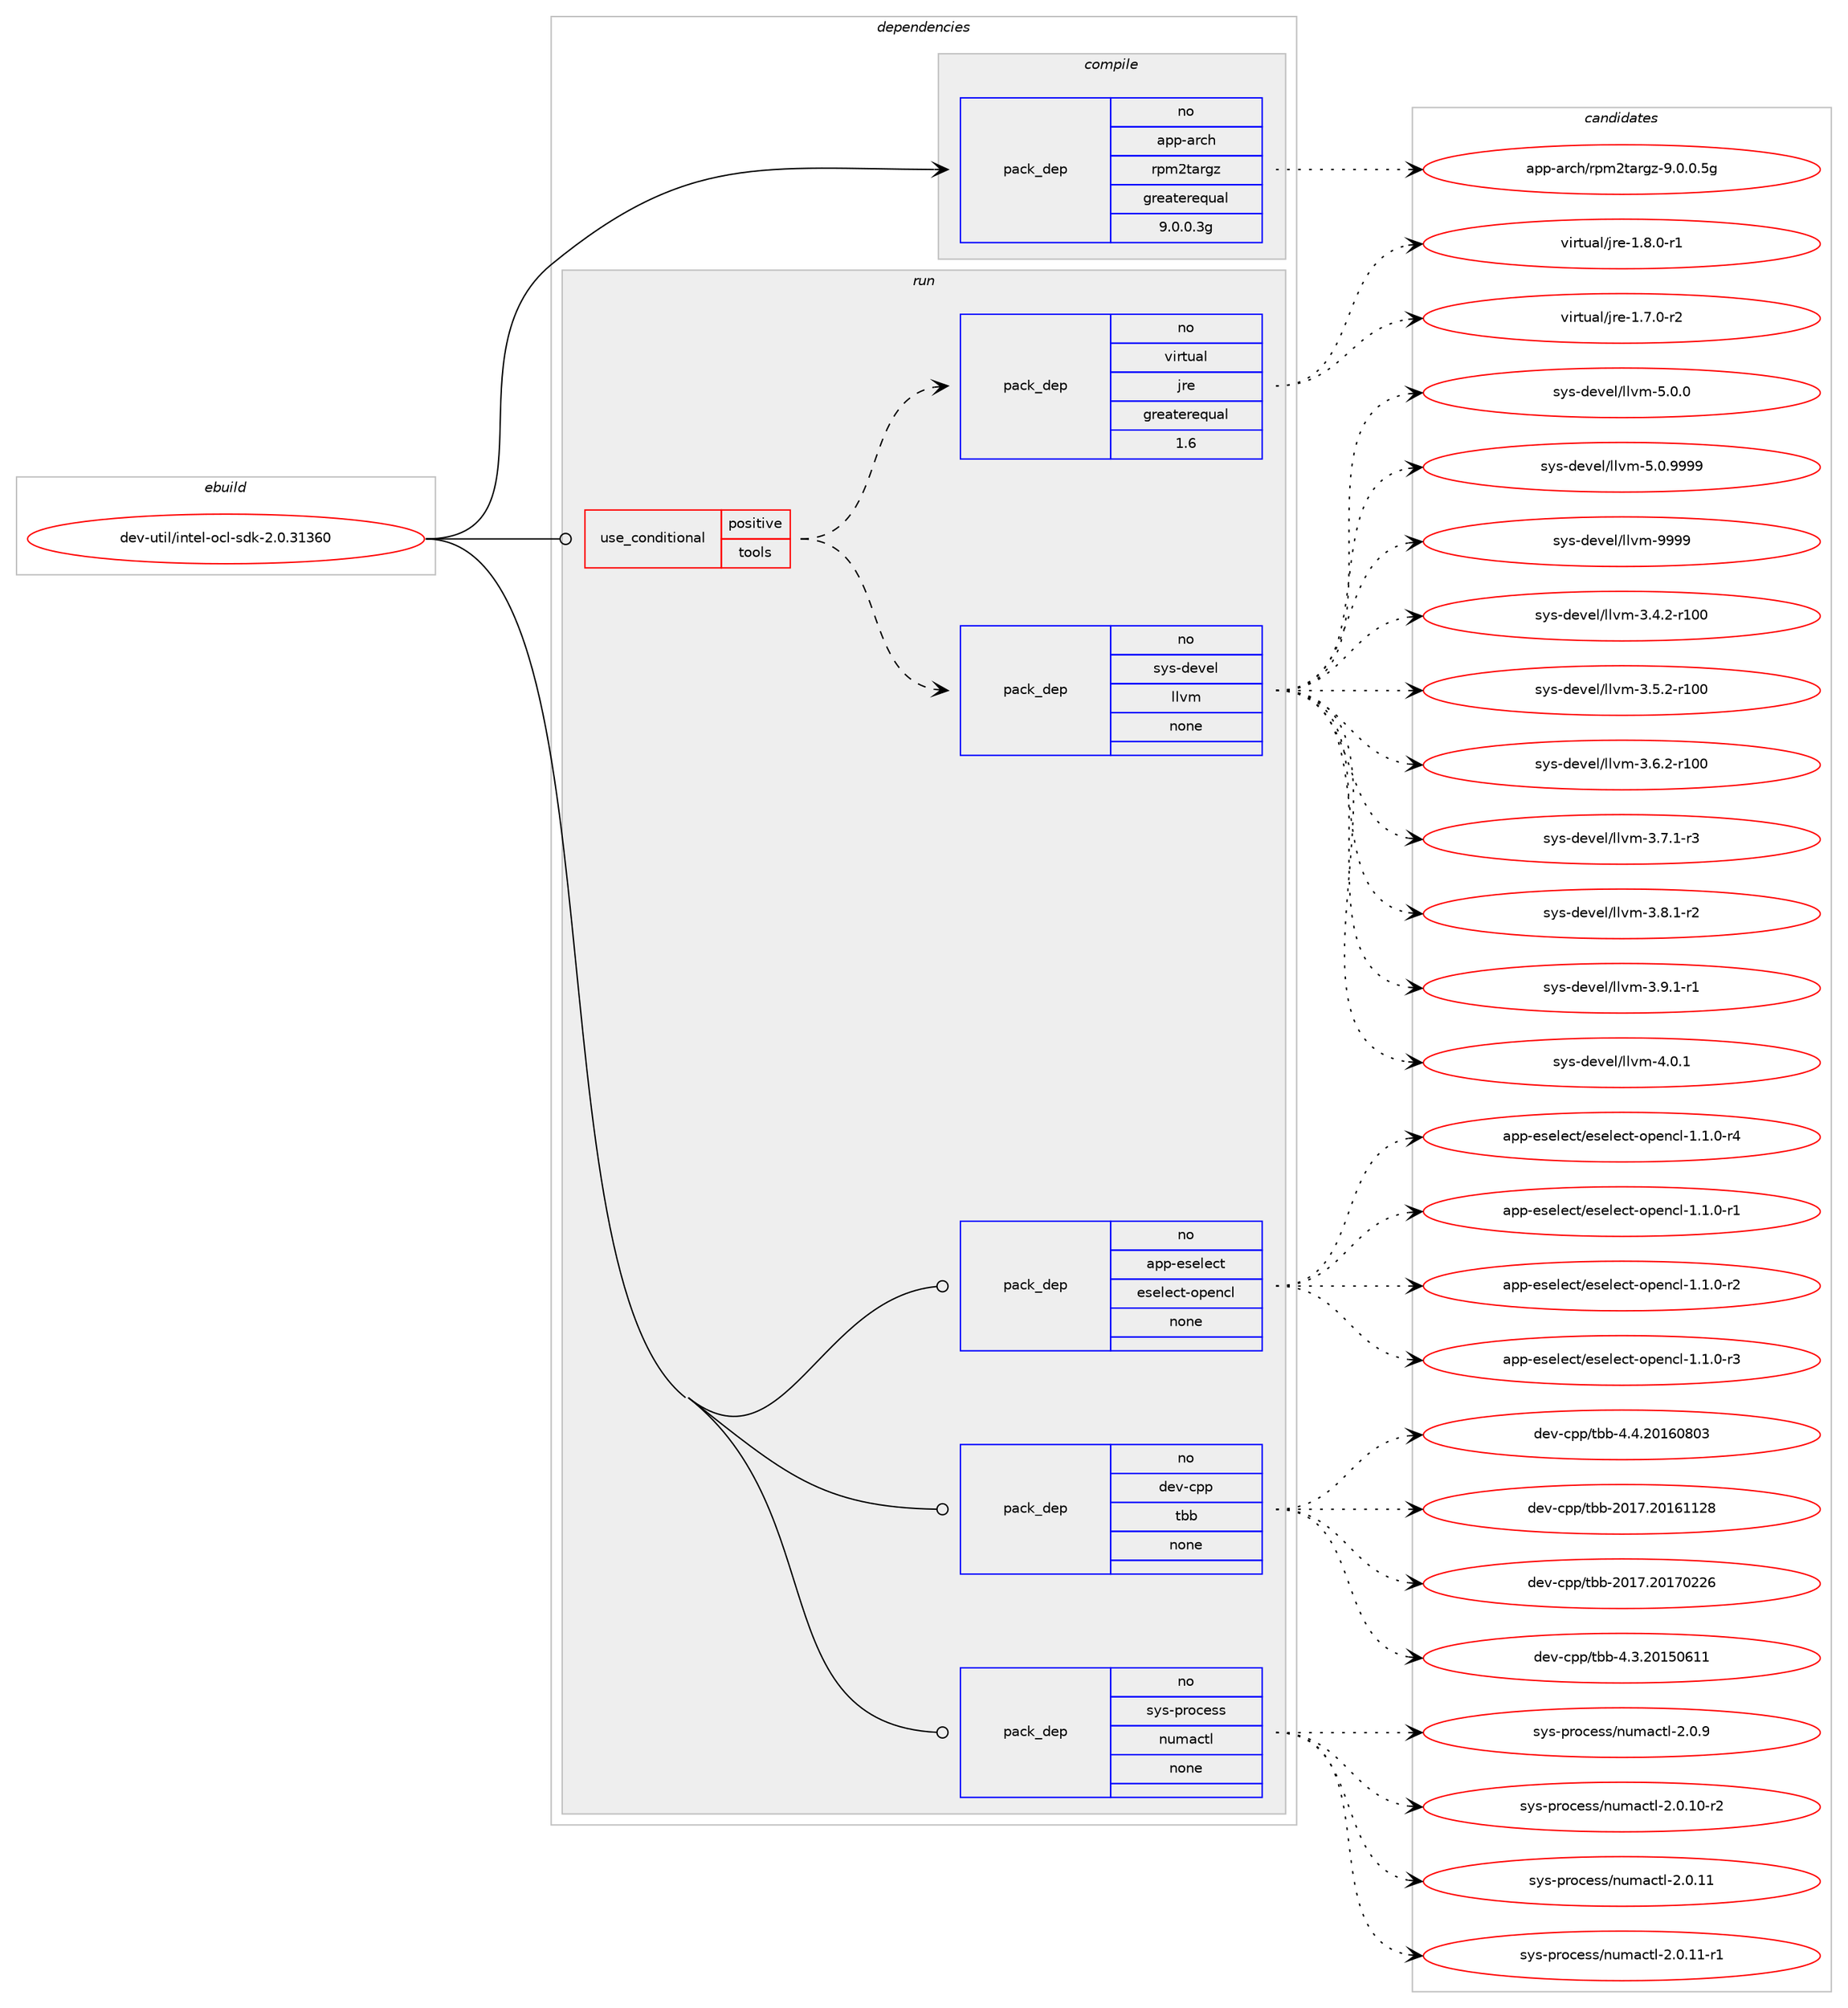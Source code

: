 digraph prolog {

# *************
# Graph options
# *************

newrank=true;
concentrate=true;
compound=true;
graph [rankdir=LR,fontname=Helvetica,fontsize=10,ranksep=1.5];#, ranksep=2.5, nodesep=0.2];
edge  [arrowhead=vee];
node  [fontname=Helvetica,fontsize=10];

# **********
# The ebuild
# **********

subgraph cluster_leftcol {
color=gray;
rank=same;
label=<<i>ebuild</i>>;
id [label="dev-util/intel-ocl-sdk-2.0.31360", color=red, width=4, href="../dev-util/intel-ocl-sdk-2.0.31360.svg"];
}

# ****************
# The dependencies
# ****************

subgraph cluster_midcol {
color=gray;
label=<<i>dependencies</i>>;
subgraph cluster_compile {
fillcolor="#eeeeee";
style=filled;
label=<<i>compile</i>>;
subgraph pack203661 {
dependency286204 [label=<<TABLE BORDER="0" CELLBORDER="1" CELLSPACING="0" CELLPADDING="4" WIDTH="220"><TR><TD ROWSPAN="6" CELLPADDING="30">pack_dep</TD></TR><TR><TD WIDTH="110">no</TD></TR><TR><TD>app-arch</TD></TR><TR><TD>rpm2targz</TD></TR><TR><TD>greaterequal</TD></TR><TR><TD>9.0.0.3g</TD></TR></TABLE>>, shape=none, color=blue];
}
id:e -> dependency286204:w [weight=20,style="solid",arrowhead="vee"];
}
subgraph cluster_compileandrun {
fillcolor="#eeeeee";
style=filled;
label=<<i>compile and run</i>>;
}
subgraph cluster_run {
fillcolor="#eeeeee";
style=filled;
label=<<i>run</i>>;
subgraph cond78295 {
dependency286205 [label=<<TABLE BORDER="0" CELLBORDER="1" CELLSPACING="0" CELLPADDING="4"><TR><TD ROWSPAN="3" CELLPADDING="10">use_conditional</TD></TR><TR><TD>positive</TD></TR><TR><TD>tools</TD></TR></TABLE>>, shape=none, color=red];
subgraph pack203662 {
dependency286206 [label=<<TABLE BORDER="0" CELLBORDER="1" CELLSPACING="0" CELLPADDING="4" WIDTH="220"><TR><TD ROWSPAN="6" CELLPADDING="30">pack_dep</TD></TR><TR><TD WIDTH="110">no</TD></TR><TR><TD>sys-devel</TD></TR><TR><TD>llvm</TD></TR><TR><TD>none</TD></TR><TR><TD></TD></TR></TABLE>>, shape=none, color=blue];
}
dependency286205:e -> dependency286206:w [weight=20,style="dashed",arrowhead="vee"];
subgraph pack203663 {
dependency286207 [label=<<TABLE BORDER="0" CELLBORDER="1" CELLSPACING="0" CELLPADDING="4" WIDTH="220"><TR><TD ROWSPAN="6" CELLPADDING="30">pack_dep</TD></TR><TR><TD WIDTH="110">no</TD></TR><TR><TD>virtual</TD></TR><TR><TD>jre</TD></TR><TR><TD>greaterequal</TD></TR><TR><TD>1.6</TD></TR></TABLE>>, shape=none, color=blue];
}
dependency286205:e -> dependency286207:w [weight=20,style="dashed",arrowhead="vee"];
}
id:e -> dependency286205:w [weight=20,style="solid",arrowhead="odot"];
subgraph pack203664 {
dependency286208 [label=<<TABLE BORDER="0" CELLBORDER="1" CELLSPACING="0" CELLPADDING="4" WIDTH="220"><TR><TD ROWSPAN="6" CELLPADDING="30">pack_dep</TD></TR><TR><TD WIDTH="110">no</TD></TR><TR><TD>app-eselect</TD></TR><TR><TD>eselect-opencl</TD></TR><TR><TD>none</TD></TR><TR><TD></TD></TR></TABLE>>, shape=none, color=blue];
}
id:e -> dependency286208:w [weight=20,style="solid",arrowhead="odot"];
subgraph pack203665 {
dependency286209 [label=<<TABLE BORDER="0" CELLBORDER="1" CELLSPACING="0" CELLPADDING="4" WIDTH="220"><TR><TD ROWSPAN="6" CELLPADDING="30">pack_dep</TD></TR><TR><TD WIDTH="110">no</TD></TR><TR><TD>dev-cpp</TD></TR><TR><TD>tbb</TD></TR><TR><TD>none</TD></TR><TR><TD></TD></TR></TABLE>>, shape=none, color=blue];
}
id:e -> dependency286209:w [weight=20,style="solid",arrowhead="odot"];
subgraph pack203666 {
dependency286210 [label=<<TABLE BORDER="0" CELLBORDER="1" CELLSPACING="0" CELLPADDING="4" WIDTH="220"><TR><TD ROWSPAN="6" CELLPADDING="30">pack_dep</TD></TR><TR><TD WIDTH="110">no</TD></TR><TR><TD>sys-process</TD></TR><TR><TD>numactl</TD></TR><TR><TD>none</TD></TR><TR><TD></TD></TR></TABLE>>, shape=none, color=blue];
}
id:e -> dependency286210:w [weight=20,style="solid",arrowhead="odot"];
}
}

# **************
# The candidates
# **************

subgraph cluster_choices {
rank=same;
color=gray;
label=<<i>candidates</i>>;

subgraph choice203661 {
color=black;
nodesep=1;
choice971121124597114991044711411210950116971141031224557464846484653103 [label="app-arch/rpm2targz-9.0.0.5g", color=red, width=4,href="../app-arch/rpm2targz-9.0.0.5g.svg"];
dependency286204:e -> choice971121124597114991044711411210950116971141031224557464846484653103:w [style=dotted,weight="100"];
}
subgraph choice203662 {
color=black;
nodesep=1;
choice115121115451001011181011084710810811810945514652465045114494848 [label="sys-devel/llvm-3.4.2-r100", color=red, width=4,href="../sys-devel/llvm-3.4.2-r100.svg"];
choice115121115451001011181011084710810811810945514653465045114494848 [label="sys-devel/llvm-3.5.2-r100", color=red, width=4,href="../sys-devel/llvm-3.5.2-r100.svg"];
choice115121115451001011181011084710810811810945514654465045114494848 [label="sys-devel/llvm-3.6.2-r100", color=red, width=4,href="../sys-devel/llvm-3.6.2-r100.svg"];
choice11512111545100101118101108471081081181094551465546494511451 [label="sys-devel/llvm-3.7.1-r3", color=red, width=4,href="../sys-devel/llvm-3.7.1-r3.svg"];
choice11512111545100101118101108471081081181094551465646494511450 [label="sys-devel/llvm-3.8.1-r2", color=red, width=4,href="../sys-devel/llvm-3.8.1-r2.svg"];
choice11512111545100101118101108471081081181094551465746494511449 [label="sys-devel/llvm-3.9.1-r1", color=red, width=4,href="../sys-devel/llvm-3.9.1-r1.svg"];
choice1151211154510010111810110847108108118109455246484649 [label="sys-devel/llvm-4.0.1", color=red, width=4,href="../sys-devel/llvm-4.0.1.svg"];
choice1151211154510010111810110847108108118109455346484648 [label="sys-devel/llvm-5.0.0", color=red, width=4,href="../sys-devel/llvm-5.0.0.svg"];
choice1151211154510010111810110847108108118109455346484657575757 [label="sys-devel/llvm-5.0.9999", color=red, width=4,href="../sys-devel/llvm-5.0.9999.svg"];
choice11512111545100101118101108471081081181094557575757 [label="sys-devel/llvm-9999", color=red, width=4,href="../sys-devel/llvm-9999.svg"];
dependency286206:e -> choice115121115451001011181011084710810811810945514652465045114494848:w [style=dotted,weight="100"];
dependency286206:e -> choice115121115451001011181011084710810811810945514653465045114494848:w [style=dotted,weight="100"];
dependency286206:e -> choice115121115451001011181011084710810811810945514654465045114494848:w [style=dotted,weight="100"];
dependency286206:e -> choice11512111545100101118101108471081081181094551465546494511451:w [style=dotted,weight="100"];
dependency286206:e -> choice11512111545100101118101108471081081181094551465646494511450:w [style=dotted,weight="100"];
dependency286206:e -> choice11512111545100101118101108471081081181094551465746494511449:w [style=dotted,weight="100"];
dependency286206:e -> choice1151211154510010111810110847108108118109455246484649:w [style=dotted,weight="100"];
dependency286206:e -> choice1151211154510010111810110847108108118109455346484648:w [style=dotted,weight="100"];
dependency286206:e -> choice1151211154510010111810110847108108118109455346484657575757:w [style=dotted,weight="100"];
dependency286206:e -> choice11512111545100101118101108471081081181094557575757:w [style=dotted,weight="100"];
}
subgraph choice203663 {
color=black;
nodesep=1;
choice11810511411611797108471061141014549465546484511450 [label="virtual/jre-1.7.0-r2", color=red, width=4,href="../virtual/jre-1.7.0-r2.svg"];
choice11810511411611797108471061141014549465646484511449 [label="virtual/jre-1.8.0-r1", color=red, width=4,href="../virtual/jre-1.8.0-r1.svg"];
dependency286207:e -> choice11810511411611797108471061141014549465546484511450:w [style=dotted,weight="100"];
dependency286207:e -> choice11810511411611797108471061141014549465646484511449:w [style=dotted,weight="100"];
}
subgraph choice203664 {
color=black;
nodesep=1;
choice971121124510111510110810199116471011151011081019911645111112101110991084549464946484511449 [label="app-eselect/eselect-opencl-1.1.0-r1", color=red, width=4,href="../app-eselect/eselect-opencl-1.1.0-r1.svg"];
choice971121124510111510110810199116471011151011081019911645111112101110991084549464946484511450 [label="app-eselect/eselect-opencl-1.1.0-r2", color=red, width=4,href="../app-eselect/eselect-opencl-1.1.0-r2.svg"];
choice971121124510111510110810199116471011151011081019911645111112101110991084549464946484511451 [label="app-eselect/eselect-opencl-1.1.0-r3", color=red, width=4,href="../app-eselect/eselect-opencl-1.1.0-r3.svg"];
choice971121124510111510110810199116471011151011081019911645111112101110991084549464946484511452 [label="app-eselect/eselect-opencl-1.1.0-r4", color=red, width=4,href="../app-eselect/eselect-opencl-1.1.0-r4.svg"];
dependency286208:e -> choice971121124510111510110810199116471011151011081019911645111112101110991084549464946484511449:w [style=dotted,weight="100"];
dependency286208:e -> choice971121124510111510110810199116471011151011081019911645111112101110991084549464946484511450:w [style=dotted,weight="100"];
dependency286208:e -> choice971121124510111510110810199116471011151011081019911645111112101110991084549464946484511451:w [style=dotted,weight="100"];
dependency286208:e -> choice971121124510111510110810199116471011151011081019911645111112101110991084549464946484511452:w [style=dotted,weight="100"];
}
subgraph choice203665 {
color=black;
nodesep=1;
choice10010111845991121124711698984550484955465048495449495056 [label="dev-cpp/tbb-2017.20161128", color=red, width=4,href="../dev-cpp/tbb-2017.20161128.svg"];
choice10010111845991121124711698984550484955465048495548505054 [label="dev-cpp/tbb-2017.20170226", color=red, width=4,href="../dev-cpp/tbb-2017.20170226.svg"];
choice100101118459911211247116989845524651465048495348544949 [label="dev-cpp/tbb-4.3.20150611", color=red, width=4,href="../dev-cpp/tbb-4.3.20150611.svg"];
choice100101118459911211247116989845524652465048495448564851 [label="dev-cpp/tbb-4.4.20160803", color=red, width=4,href="../dev-cpp/tbb-4.4.20160803.svg"];
dependency286209:e -> choice10010111845991121124711698984550484955465048495449495056:w [style=dotted,weight="100"];
dependency286209:e -> choice10010111845991121124711698984550484955465048495548505054:w [style=dotted,weight="100"];
dependency286209:e -> choice100101118459911211247116989845524651465048495348544949:w [style=dotted,weight="100"];
dependency286209:e -> choice100101118459911211247116989845524652465048495448564851:w [style=dotted,weight="100"];
}
subgraph choice203666 {
color=black;
nodesep=1;
choice1151211154511211411199101115115471101171099799116108455046484649484511450 [label="sys-process/numactl-2.0.10-r2", color=red, width=4,href="../sys-process/numactl-2.0.10-r2.svg"];
choice115121115451121141119910111511547110117109979911610845504648464949 [label="sys-process/numactl-2.0.11", color=red, width=4,href="../sys-process/numactl-2.0.11.svg"];
choice1151211154511211411199101115115471101171099799116108455046484649494511449 [label="sys-process/numactl-2.0.11-r1", color=red, width=4,href="../sys-process/numactl-2.0.11-r1.svg"];
choice1151211154511211411199101115115471101171099799116108455046484657 [label="sys-process/numactl-2.0.9", color=red, width=4,href="../sys-process/numactl-2.0.9.svg"];
dependency286210:e -> choice1151211154511211411199101115115471101171099799116108455046484649484511450:w [style=dotted,weight="100"];
dependency286210:e -> choice115121115451121141119910111511547110117109979911610845504648464949:w [style=dotted,weight="100"];
dependency286210:e -> choice1151211154511211411199101115115471101171099799116108455046484649494511449:w [style=dotted,weight="100"];
dependency286210:e -> choice1151211154511211411199101115115471101171099799116108455046484657:w [style=dotted,weight="100"];
}
}

}
